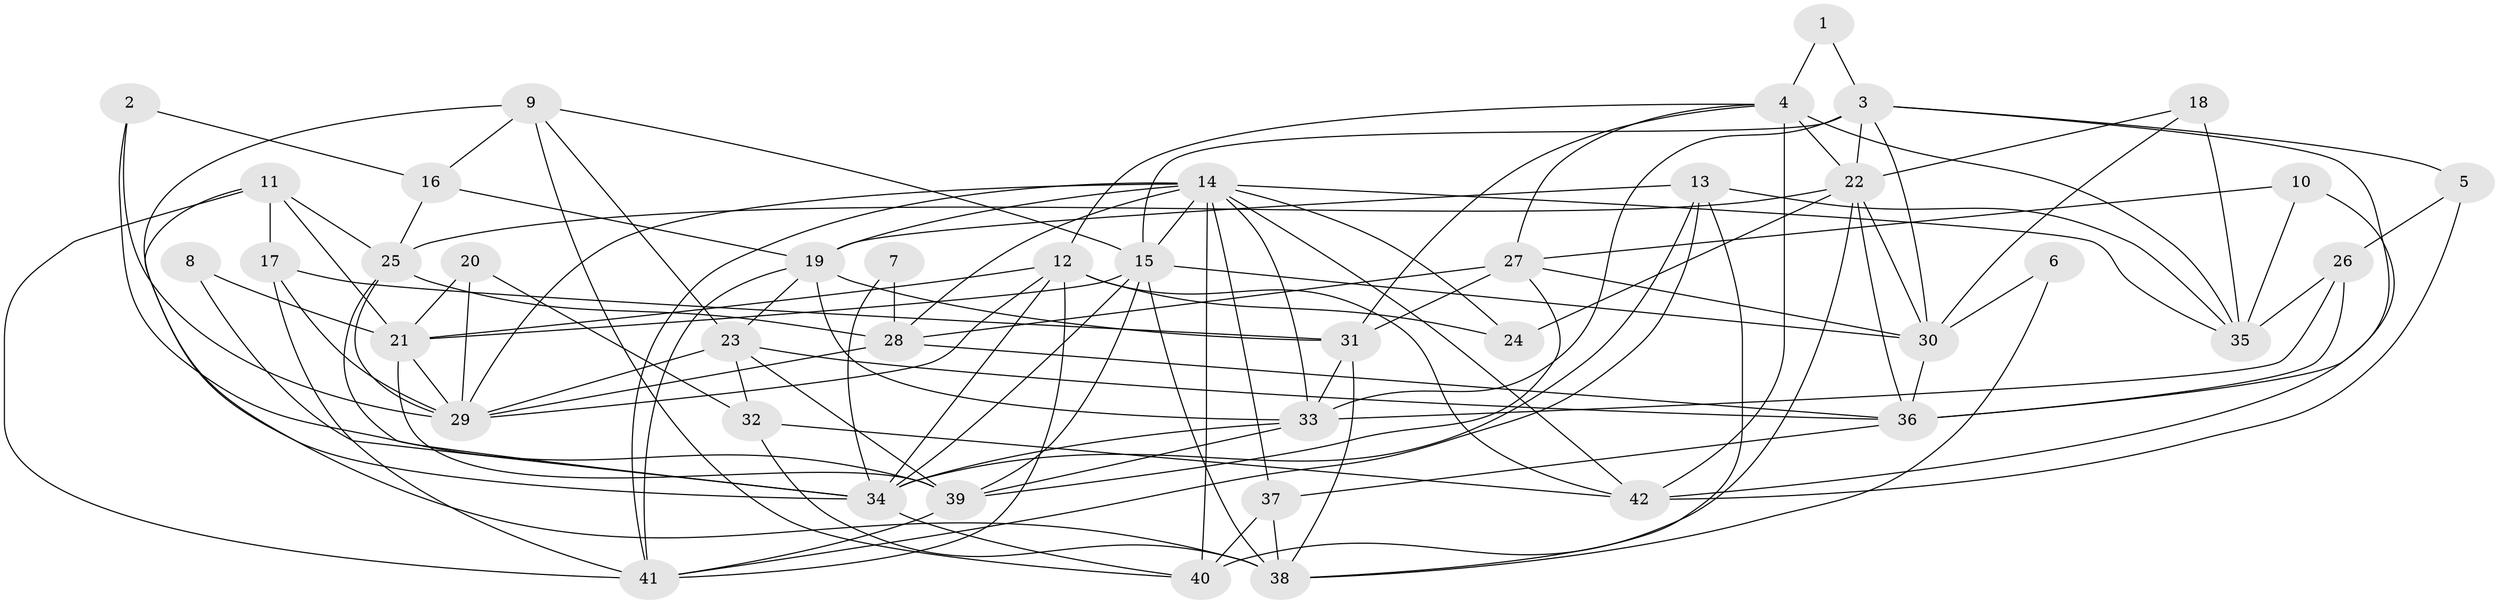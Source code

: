 // original degree distribution, {2: 0.09523809523809523, 7: 0.03571428571428571, 3: 0.30952380952380953, 6: 0.09523809523809523, 5: 0.20238095238095238, 4: 0.2619047619047619}
// Generated by graph-tools (version 1.1) at 2025/50/03/09/25 03:50:08]
// undirected, 42 vertices, 115 edges
graph export_dot {
graph [start="1"]
  node [color=gray90,style=filled];
  1;
  2;
  3;
  4;
  5;
  6;
  7;
  8;
  9;
  10;
  11;
  12;
  13;
  14;
  15;
  16;
  17;
  18;
  19;
  20;
  21;
  22;
  23;
  24;
  25;
  26;
  27;
  28;
  29;
  30;
  31;
  32;
  33;
  34;
  35;
  36;
  37;
  38;
  39;
  40;
  41;
  42;
  1 -- 3 [weight=1.0];
  1 -- 4 [weight=1.0];
  2 -- 16 [weight=1.0];
  2 -- 29 [weight=1.0];
  2 -- 39 [weight=1.0];
  3 -- 5 [weight=1.0];
  3 -- 15 [weight=1.0];
  3 -- 22 [weight=1.0];
  3 -- 30 [weight=1.0];
  3 -- 33 [weight=1.0];
  3 -- 36 [weight=1.0];
  4 -- 12 [weight=1.0];
  4 -- 22 [weight=1.0];
  4 -- 27 [weight=1.0];
  4 -- 31 [weight=1.0];
  4 -- 35 [weight=2.0];
  4 -- 42 [weight=2.0];
  5 -- 26 [weight=1.0];
  5 -- 42 [weight=1.0];
  6 -- 30 [weight=1.0];
  6 -- 38 [weight=1.0];
  7 -- 28 [weight=1.0];
  7 -- 34 [weight=1.0];
  8 -- 21 [weight=1.0];
  8 -- 34 [weight=1.0];
  9 -- 15 [weight=1.0];
  9 -- 16 [weight=1.0];
  9 -- 23 [weight=1.0];
  9 -- 34 [weight=1.0];
  9 -- 40 [weight=1.0];
  10 -- 27 [weight=1.0];
  10 -- 35 [weight=1.0];
  10 -- 42 [weight=1.0];
  11 -- 17 [weight=1.0];
  11 -- 21 [weight=1.0];
  11 -- 25 [weight=1.0];
  11 -- 38 [weight=1.0];
  11 -- 41 [weight=1.0];
  12 -- 21 [weight=1.0];
  12 -- 24 [weight=1.0];
  12 -- 29 [weight=1.0];
  12 -- 34 [weight=1.0];
  12 -- 41 [weight=1.0];
  12 -- 42 [weight=1.0];
  13 -- 19 [weight=1.0];
  13 -- 34 [weight=1.0];
  13 -- 35 [weight=1.0];
  13 -- 38 [weight=1.0];
  13 -- 41 [weight=1.0];
  14 -- 15 [weight=1.0];
  14 -- 19 [weight=1.0];
  14 -- 24 [weight=1.0];
  14 -- 28 [weight=1.0];
  14 -- 29 [weight=1.0];
  14 -- 33 [weight=1.0];
  14 -- 35 [weight=1.0];
  14 -- 37 [weight=1.0];
  14 -- 40 [weight=1.0];
  14 -- 41 [weight=1.0];
  14 -- 42 [weight=1.0];
  15 -- 21 [weight=1.0];
  15 -- 30 [weight=1.0];
  15 -- 34 [weight=1.0];
  15 -- 38 [weight=1.0];
  15 -- 39 [weight=1.0];
  16 -- 19 [weight=1.0];
  16 -- 25 [weight=1.0];
  17 -- 29 [weight=2.0];
  17 -- 31 [weight=1.0];
  17 -- 41 [weight=1.0];
  18 -- 22 [weight=1.0];
  18 -- 30 [weight=1.0];
  18 -- 35 [weight=1.0];
  19 -- 23 [weight=1.0];
  19 -- 31 [weight=1.0];
  19 -- 33 [weight=1.0];
  19 -- 41 [weight=1.0];
  20 -- 21 [weight=1.0];
  20 -- 29 [weight=1.0];
  20 -- 32 [weight=1.0];
  21 -- 29 [weight=1.0];
  21 -- 39 [weight=1.0];
  22 -- 24 [weight=1.0];
  22 -- 25 [weight=1.0];
  22 -- 30 [weight=1.0];
  22 -- 36 [weight=1.0];
  22 -- 40 [weight=1.0];
  23 -- 29 [weight=1.0];
  23 -- 32 [weight=1.0];
  23 -- 36 [weight=1.0];
  23 -- 39 [weight=1.0];
  25 -- 28 [weight=1.0];
  25 -- 29 [weight=1.0];
  25 -- 34 [weight=1.0];
  26 -- 33 [weight=1.0];
  26 -- 35 [weight=2.0];
  26 -- 36 [weight=1.0];
  27 -- 28 [weight=1.0];
  27 -- 30 [weight=1.0];
  27 -- 31 [weight=1.0];
  27 -- 39 [weight=1.0];
  28 -- 29 [weight=1.0];
  28 -- 36 [weight=1.0];
  30 -- 36 [weight=2.0];
  31 -- 33 [weight=1.0];
  31 -- 38 [weight=1.0];
  32 -- 38 [weight=1.0];
  32 -- 42 [weight=1.0];
  33 -- 34 [weight=1.0];
  33 -- 39 [weight=1.0];
  34 -- 40 [weight=1.0];
  36 -- 37 [weight=1.0];
  37 -- 38 [weight=1.0];
  37 -- 40 [weight=1.0];
  39 -- 41 [weight=1.0];
}
